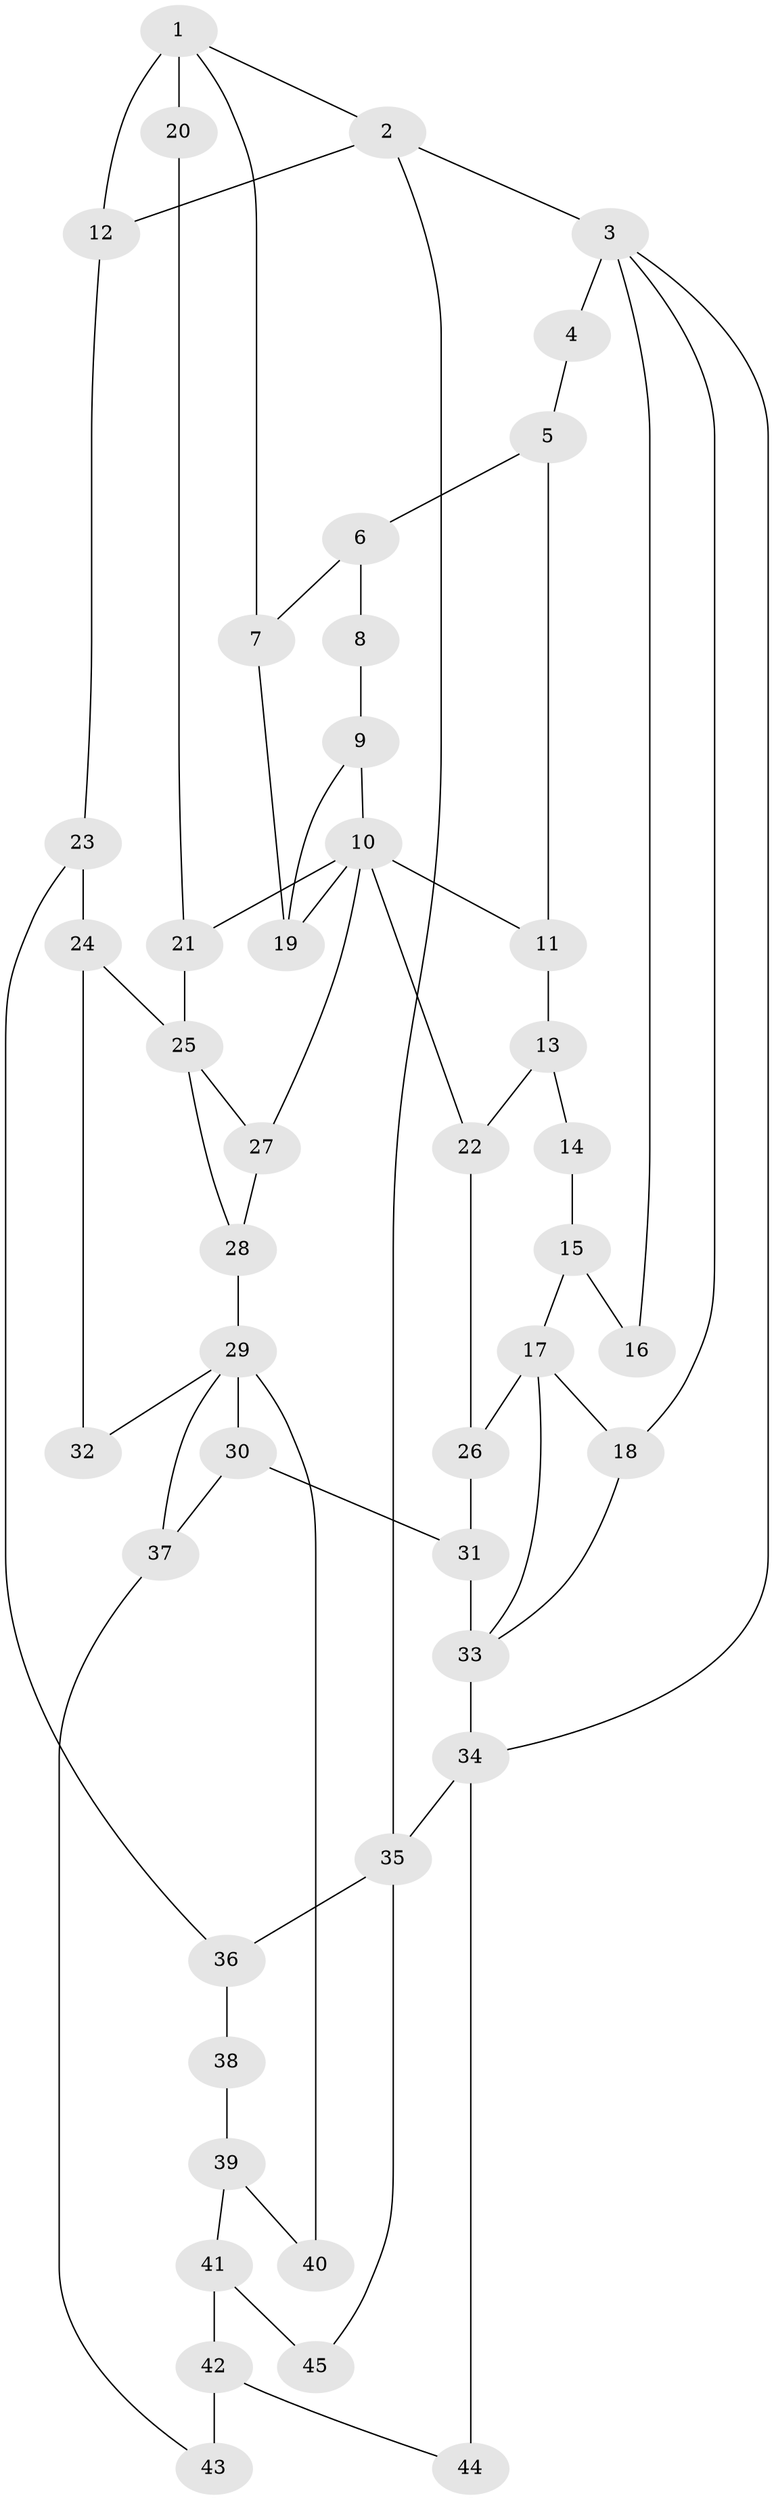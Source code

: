 // original degree distribution, {3: 0.022988505747126436, 5: 0.5287356321839081, 4: 0.2413793103448276, 6: 0.20689655172413793}
// Generated by graph-tools (version 1.1) at 2025/38/03/09/25 02:38:43]
// undirected, 45 vertices, 69 edges
graph export_dot {
graph [start="1"]
  node [color=gray90,style=filled];
  1;
  2;
  3;
  4;
  5;
  6;
  7;
  8;
  9;
  10;
  11;
  12;
  13;
  14;
  15;
  16;
  17;
  18;
  19;
  20;
  21;
  22;
  23;
  24;
  25;
  26;
  27;
  28;
  29;
  30;
  31;
  32;
  33;
  34;
  35;
  36;
  37;
  38;
  39;
  40;
  41;
  42;
  43;
  44;
  45;
  1 -- 2 [weight=1.0];
  1 -- 7 [weight=1.0];
  1 -- 12 [weight=1.0];
  1 -- 20 [weight=2.0];
  2 -- 3 [weight=1.0];
  2 -- 12 [weight=1.0];
  2 -- 35 [weight=1.0];
  3 -- 4 [weight=2.0];
  3 -- 16 [weight=1.0];
  3 -- 18 [weight=1.0];
  3 -- 34 [weight=1.0];
  4 -- 5 [weight=1.0];
  5 -- 6 [weight=1.0];
  5 -- 11 [weight=1.0];
  6 -- 7 [weight=1.0];
  6 -- 8 [weight=2.0];
  7 -- 19 [weight=1.0];
  8 -- 9 [weight=1.0];
  9 -- 10 [weight=1.0];
  9 -- 19 [weight=1.0];
  10 -- 11 [weight=1.0];
  10 -- 19 [weight=1.0];
  10 -- 21 [weight=1.0];
  10 -- 22 [weight=1.0];
  10 -- 27 [weight=1.0];
  11 -- 13 [weight=1.0];
  12 -- 23 [weight=1.0];
  13 -- 14 [weight=1.0];
  13 -- 22 [weight=1.0];
  14 -- 15 [weight=2.0];
  15 -- 16 [weight=2.0];
  15 -- 17 [weight=2.0];
  17 -- 18 [weight=1.0];
  17 -- 26 [weight=1.0];
  17 -- 33 [weight=1.0];
  18 -- 33 [weight=1.0];
  20 -- 21 [weight=1.0];
  21 -- 25 [weight=2.0];
  22 -- 26 [weight=1.0];
  23 -- 24 [weight=1.0];
  23 -- 36 [weight=1.0];
  24 -- 25 [weight=2.0];
  24 -- 32 [weight=2.0];
  25 -- 27 [weight=1.0];
  25 -- 28 [weight=1.0];
  26 -- 31 [weight=1.0];
  27 -- 28 [weight=1.0];
  28 -- 29 [weight=1.0];
  29 -- 30 [weight=1.0];
  29 -- 32 [weight=1.0];
  29 -- 37 [weight=1.0];
  29 -- 40 [weight=2.0];
  30 -- 31 [weight=2.0];
  30 -- 37 [weight=1.0];
  31 -- 33 [weight=2.0];
  33 -- 34 [weight=2.0];
  34 -- 35 [weight=1.0];
  34 -- 44 [weight=2.0];
  35 -- 36 [weight=1.0];
  35 -- 45 [weight=1.0];
  36 -- 38 [weight=1.0];
  37 -- 43 [weight=1.0];
  38 -- 39 [weight=2.0];
  39 -- 40 [weight=2.0];
  39 -- 41 [weight=2.0];
  41 -- 42 [weight=2.0];
  41 -- 45 [weight=2.0];
  42 -- 43 [weight=2.0];
  42 -- 44 [weight=1.0];
}
